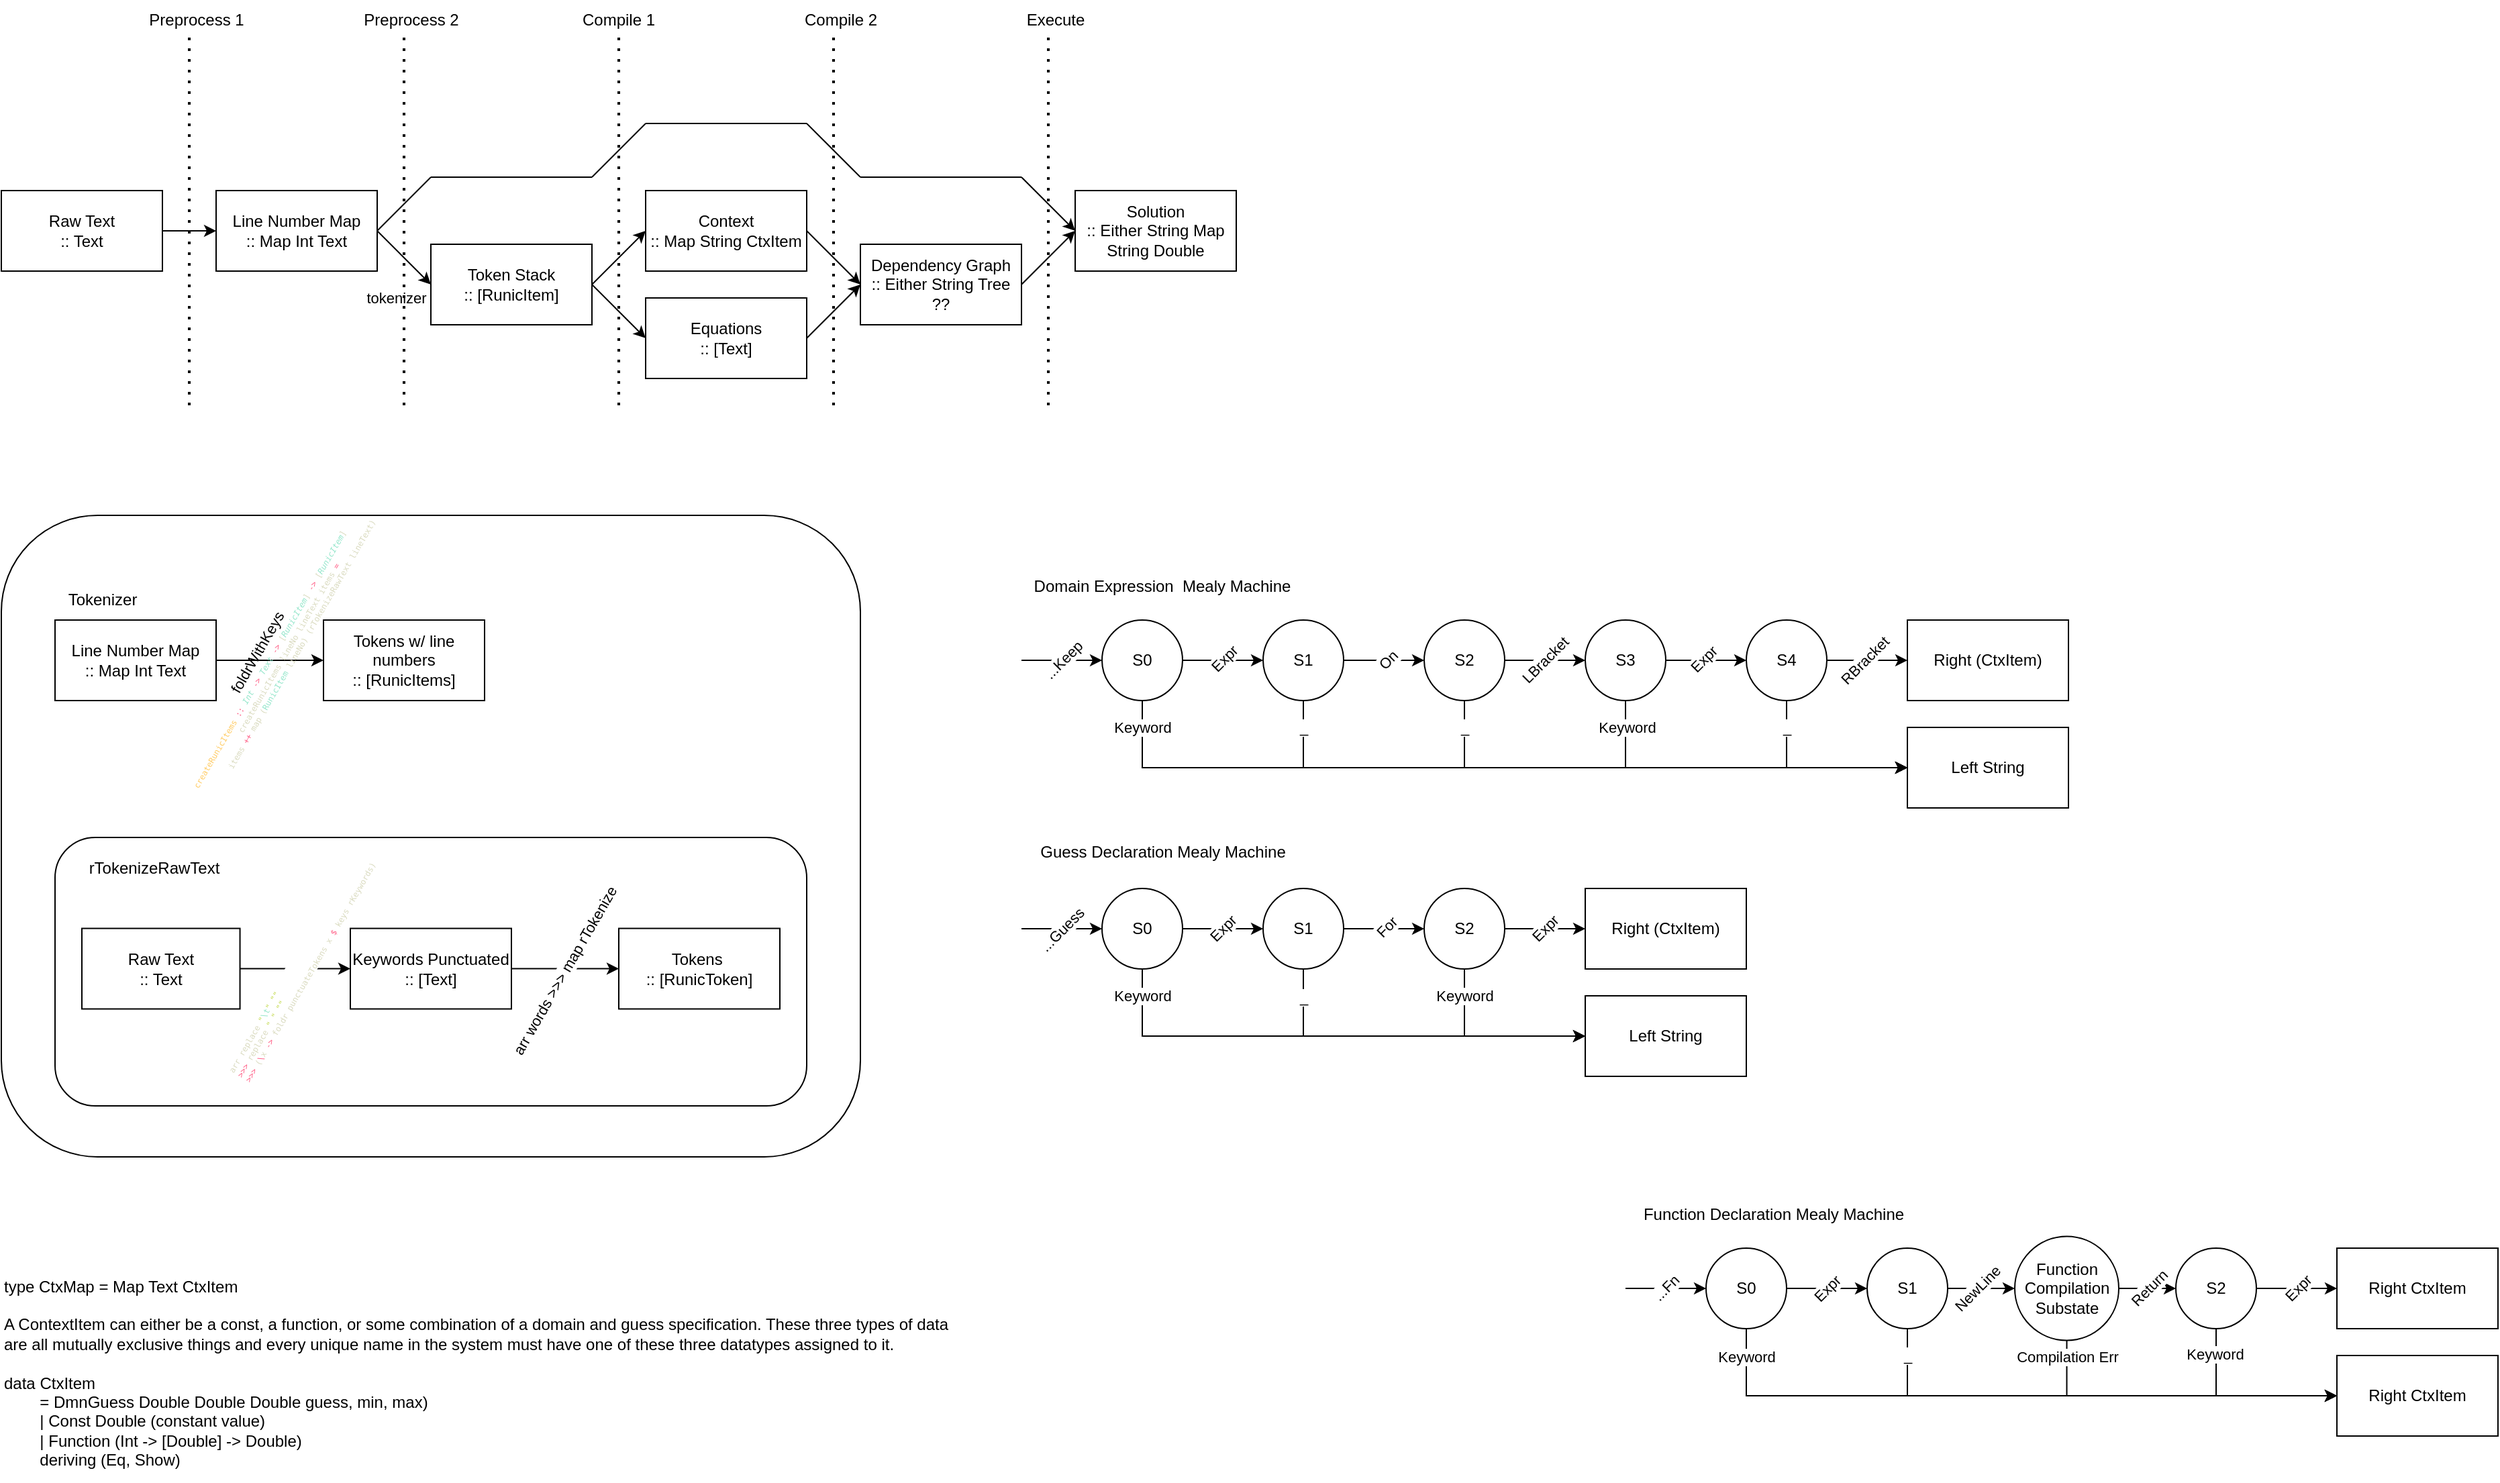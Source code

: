 <mxfile version="24.7.17">
  <diagram name="Page-1" id="S0do9fM15G61Ccgwfs_P">
    <mxGraphModel dx="989" dy="609" grid="1" gridSize="10" guides="1" tooltips="1" connect="1" arrows="1" fold="1" page="0" pageScale="1" pageWidth="850" pageHeight="1100" math="0" shadow="0">
      <root>
        <mxCell id="0" />
        <mxCell id="1" parent="0" />
        <mxCell id="urvwsN98mO9vwwFV93mK-2" value="Raw Text&lt;div&gt;:: Text&lt;/div&gt;" style="rounded=0;whiteSpace=wrap;html=1;" parent="1" vertex="1">
          <mxGeometry x="80" y="160" width="120" height="60" as="geometry" />
        </mxCell>
        <mxCell id="urvwsN98mO9vwwFV93mK-3" value="" style="endArrow=classic;html=1;rounded=0;entryX=0;entryY=0.5;entryDx=0;entryDy=0;exitX=1;exitY=0.5;exitDx=0;exitDy=0;" parent="1" source="urvwsN98mO9vwwFV93mK-2" target="urvwsN98mO9vwwFV93mK-4" edge="1">
          <mxGeometry width="50" height="50" relative="1" as="geometry">
            <mxPoint x="190" y="180" as="sourcePoint" />
            <mxPoint x="210" y="170" as="targetPoint" />
          </mxGeometry>
        </mxCell>
        <mxCell id="urvwsN98mO9vwwFV93mK-4" value="Line Number Map&lt;div&gt;:: Map Int Text&lt;/div&gt;" style="rounded=0;whiteSpace=wrap;html=1;" parent="1" vertex="1">
          <mxGeometry x="240" y="160" width="120" height="60" as="geometry" />
        </mxCell>
        <mxCell id="urvwsN98mO9vwwFV93mK-5" value="" style="endArrow=classic;html=1;rounded=0;entryX=0;entryY=0.5;entryDx=0;entryDy=0;exitX=1;exitY=0.5;exitDx=0;exitDy=0;" parent="1" source="urvwsN98mO9vwwFV93mK-4" target="urvwsN98mO9vwwFV93mK-7" edge="1">
          <mxGeometry width="50" height="50" relative="1" as="geometry">
            <mxPoint x="380" y="190" as="sourcePoint" />
            <mxPoint x="425" y="230" as="targetPoint" />
          </mxGeometry>
        </mxCell>
        <mxCell id="8Oi3aWrr_vO2dW76eiPb-33" value="tokenizer" style="edgeLabel;html=1;align=center;verticalAlign=middle;resizable=0;points=[];" parent="urvwsN98mO9vwwFV93mK-5" vertex="1" connectable="0">
          <mxGeometry x="-0.249" y="-1" relative="1" as="geometry">
            <mxPoint y="34" as="offset" />
          </mxGeometry>
        </mxCell>
        <mxCell id="urvwsN98mO9vwwFV93mK-7" value="Token Stack&lt;div&gt;:: [RunicItem]&lt;/div&gt;" style="rounded=0;whiteSpace=wrap;html=1;" parent="1" vertex="1">
          <mxGeometry x="400" y="200" width="120" height="60" as="geometry" />
        </mxCell>
        <mxCell id="urvwsN98mO9vwwFV93mK-9" value="Context&lt;div&gt;:: Map String CtxItem&lt;/div&gt;" style="rounded=0;whiteSpace=wrap;html=1;" parent="1" vertex="1">
          <mxGeometry x="560" y="160" width="120" height="60" as="geometry" />
        </mxCell>
        <mxCell id="urvwsN98mO9vwwFV93mK-10" value="Equations&lt;div&gt;:: [Text]&lt;/div&gt;" style="rounded=0;whiteSpace=wrap;html=1;" parent="1" vertex="1">
          <mxGeometry x="560" y="240" width="120" height="60" as="geometry" />
        </mxCell>
        <mxCell id="urvwsN98mO9vwwFV93mK-13" value="" style="endArrow=classic;html=1;rounded=0;entryX=0;entryY=0.5;entryDx=0;entryDy=0;exitX=1;exitY=0.5;exitDx=0;exitDy=0;" parent="1" source="urvwsN98mO9vwwFV93mK-7" target="urvwsN98mO9vwwFV93mK-10" edge="1">
          <mxGeometry width="50" height="50" relative="1" as="geometry">
            <mxPoint x="490" y="280" as="sourcePoint" />
            <mxPoint x="530" y="280" as="targetPoint" />
          </mxGeometry>
        </mxCell>
        <mxCell id="urvwsN98mO9vwwFV93mK-14" value="" style="endArrow=classic;html=1;rounded=0;entryX=0;entryY=0.5;entryDx=0;entryDy=0;exitX=1;exitY=0.5;exitDx=0;exitDy=0;" parent="1" source="urvwsN98mO9vwwFV93mK-7" target="urvwsN98mO9vwwFV93mK-9" edge="1">
          <mxGeometry width="50" height="50" relative="1" as="geometry">
            <mxPoint x="550" y="230" as="sourcePoint" />
            <mxPoint x="560" y="210" as="targetPoint" />
          </mxGeometry>
        </mxCell>
        <mxCell id="8Oi3aWrr_vO2dW76eiPb-1" value="Dependency Graph&lt;div&gt;:: Either String Tree ??&lt;/div&gt;" style="rounded=0;whiteSpace=wrap;html=1;" parent="1" vertex="1">
          <mxGeometry x="720" y="200" width="120" height="60" as="geometry" />
        </mxCell>
        <mxCell id="8Oi3aWrr_vO2dW76eiPb-2" value="" style="endArrow=classic;html=1;rounded=0;entryX=0;entryY=0.5;entryDx=0;entryDy=0;exitX=1;exitY=0.5;exitDx=0;exitDy=0;" parent="1" source="urvwsN98mO9vwwFV93mK-9" target="8Oi3aWrr_vO2dW76eiPb-1" edge="1">
          <mxGeometry width="50" height="50" relative="1" as="geometry">
            <mxPoint x="700" y="160" as="sourcePoint" />
            <mxPoint x="740" y="200" as="targetPoint" />
          </mxGeometry>
        </mxCell>
        <mxCell id="8Oi3aWrr_vO2dW76eiPb-3" value="" style="endArrow=classic;html=1;rounded=0;entryX=0;entryY=0.5;entryDx=0;entryDy=0;exitX=1;exitY=0.5;exitDx=0;exitDy=0;" parent="1" source="urvwsN98mO9vwwFV93mK-10" target="8Oi3aWrr_vO2dW76eiPb-1" edge="1">
          <mxGeometry width="50" height="50" relative="1" as="geometry">
            <mxPoint x="690" y="270" as="sourcePoint" />
            <mxPoint x="620" y="210" as="targetPoint" />
          </mxGeometry>
        </mxCell>
        <mxCell id="8Oi3aWrr_vO2dW76eiPb-5" value="Solution&lt;div&gt;:: Either String Map String Double&lt;/div&gt;" style="rounded=0;whiteSpace=wrap;html=1;" parent="1" vertex="1">
          <mxGeometry x="880" y="160" width="120" height="60" as="geometry" />
        </mxCell>
        <mxCell id="8Oi3aWrr_vO2dW76eiPb-9" value="" style="endArrow=none;html=1;rounded=0;exitX=1;exitY=0.5;exitDx=0;exitDy=0;" parent="1" edge="1">
          <mxGeometry width="50" height="50" relative="1" as="geometry">
            <mxPoint x="680" y="110" as="sourcePoint" />
            <mxPoint x="720" y="150" as="targetPoint" />
          </mxGeometry>
        </mxCell>
        <mxCell id="8Oi3aWrr_vO2dW76eiPb-10" value="" style="endArrow=classic;html=1;rounded=0;entryX=0;entryY=0.5;entryDx=0;entryDy=0;" parent="1" target="8Oi3aWrr_vO2dW76eiPb-5" edge="1">
          <mxGeometry width="50" height="50" relative="1" as="geometry">
            <mxPoint x="840" y="150" as="sourcePoint" />
            <mxPoint x="890" y="100" as="targetPoint" />
          </mxGeometry>
        </mxCell>
        <mxCell id="8Oi3aWrr_vO2dW76eiPb-11" value="" style="endArrow=classic;html=1;rounded=0;exitX=1;exitY=0.5;exitDx=0;exitDy=0;entryX=0;entryY=0.5;entryDx=0;entryDy=0;" parent="1" source="8Oi3aWrr_vO2dW76eiPb-1" target="8Oi3aWrr_vO2dW76eiPb-5" edge="1">
          <mxGeometry width="50" height="50" relative="1" as="geometry">
            <mxPoint x="900" y="290" as="sourcePoint" />
            <mxPoint x="870" y="190" as="targetPoint" />
          </mxGeometry>
        </mxCell>
        <mxCell id="8Oi3aWrr_vO2dW76eiPb-12" value="" style="endArrow=none;html=1;rounded=0;" parent="1" edge="1">
          <mxGeometry width="50" height="50" relative="1" as="geometry">
            <mxPoint x="720" y="150" as="sourcePoint" />
            <mxPoint x="840" y="150" as="targetPoint" />
          </mxGeometry>
        </mxCell>
        <mxCell id="8Oi3aWrr_vO2dW76eiPb-14" value="" style="endArrow=none;html=1;rounded=0;exitX=1;exitY=0.5;exitDx=0;exitDy=0;" parent="1" source="urvwsN98mO9vwwFV93mK-4" edge="1">
          <mxGeometry width="50" height="50" relative="1" as="geometry">
            <mxPoint x="400" y="150" as="sourcePoint" />
            <mxPoint x="400" y="150" as="targetPoint" />
          </mxGeometry>
        </mxCell>
        <mxCell id="8Oi3aWrr_vO2dW76eiPb-15" value="" style="endArrow=none;html=1;rounded=0;" parent="1" edge="1">
          <mxGeometry width="50" height="50" relative="1" as="geometry">
            <mxPoint x="400" y="150" as="sourcePoint" />
            <mxPoint x="520" y="150" as="targetPoint" />
          </mxGeometry>
        </mxCell>
        <mxCell id="8Oi3aWrr_vO2dW76eiPb-16" value="" style="endArrow=none;html=1;rounded=0;" parent="1" edge="1">
          <mxGeometry width="50" height="50" relative="1" as="geometry">
            <mxPoint x="520" y="150" as="sourcePoint" />
            <mxPoint x="560" y="110" as="targetPoint" />
          </mxGeometry>
        </mxCell>
        <mxCell id="8Oi3aWrr_vO2dW76eiPb-17" value="" style="endArrow=none;html=1;rounded=0;" parent="1" edge="1">
          <mxGeometry width="50" height="50" relative="1" as="geometry">
            <mxPoint x="560" y="110" as="sourcePoint" />
            <mxPoint x="680" y="110" as="targetPoint" />
          </mxGeometry>
        </mxCell>
        <mxCell id="8Oi3aWrr_vO2dW76eiPb-18" value="" style="endArrow=none;dashed=1;html=1;dashPattern=1 3;strokeWidth=2;rounded=0;" parent="1" edge="1">
          <mxGeometry width="50" height="50" relative="1" as="geometry">
            <mxPoint x="220" y="320" as="sourcePoint" />
            <mxPoint x="220" y="40" as="targetPoint" />
          </mxGeometry>
        </mxCell>
        <mxCell id="8Oi3aWrr_vO2dW76eiPb-19" value="" style="endArrow=none;dashed=1;html=1;dashPattern=1 3;strokeWidth=2;rounded=0;" parent="1" edge="1">
          <mxGeometry width="50" height="50" relative="1" as="geometry">
            <mxPoint x="380" y="320" as="sourcePoint" />
            <mxPoint x="380" y="40" as="targetPoint" />
          </mxGeometry>
        </mxCell>
        <mxCell id="8Oi3aWrr_vO2dW76eiPb-20" value="" style="endArrow=none;dashed=1;html=1;dashPattern=1 3;strokeWidth=2;rounded=0;" parent="1" edge="1">
          <mxGeometry width="50" height="50" relative="1" as="geometry">
            <mxPoint x="540" y="320" as="sourcePoint" />
            <mxPoint x="540" y="40" as="targetPoint" />
          </mxGeometry>
        </mxCell>
        <mxCell id="8Oi3aWrr_vO2dW76eiPb-21" value="" style="endArrow=none;dashed=1;html=1;dashPattern=1 3;strokeWidth=2;rounded=0;" parent="1" edge="1">
          <mxGeometry width="50" height="50" relative="1" as="geometry">
            <mxPoint x="700" y="320" as="sourcePoint" />
            <mxPoint x="700" y="40" as="targetPoint" />
          </mxGeometry>
        </mxCell>
        <mxCell id="8Oi3aWrr_vO2dW76eiPb-22" value="" style="endArrow=none;dashed=1;html=1;dashPattern=1 3;strokeWidth=2;rounded=0;" parent="1" edge="1">
          <mxGeometry width="50" height="50" relative="1" as="geometry">
            <mxPoint x="860" y="320" as="sourcePoint" />
            <mxPoint x="860" y="40" as="targetPoint" />
          </mxGeometry>
        </mxCell>
        <mxCell id="8Oi3aWrr_vO2dW76eiPb-23" value="Preprocess 1" style="text;html=1;align=center;verticalAlign=middle;resizable=0;points=[];autosize=1;strokeColor=none;fillColor=none;" parent="1" vertex="1">
          <mxGeometry x="180" y="18" width="90" height="30" as="geometry" />
        </mxCell>
        <mxCell id="8Oi3aWrr_vO2dW76eiPb-24" value="Preprocess 2" style="text;html=1;align=center;verticalAlign=middle;resizable=0;points=[];autosize=1;strokeColor=none;fillColor=none;" parent="1" vertex="1">
          <mxGeometry x="340" y="18" width="90" height="30" as="geometry" />
        </mxCell>
        <mxCell id="8Oi3aWrr_vO2dW76eiPb-25" value="Compile 2" style="text;html=1;align=center;verticalAlign=middle;resizable=0;points=[];autosize=1;strokeColor=none;fillColor=none;" parent="1" vertex="1">
          <mxGeometry x="665" y="18" width="80" height="30" as="geometry" />
        </mxCell>
        <mxCell id="8Oi3aWrr_vO2dW76eiPb-27" value="Execute" style="text;html=1;align=center;verticalAlign=middle;resizable=0;points=[];autosize=1;strokeColor=none;fillColor=none;" parent="1" vertex="1">
          <mxGeometry x="830" y="18" width="70" height="30" as="geometry" />
        </mxCell>
        <mxCell id="8Oi3aWrr_vO2dW76eiPb-28" value="Compile 1" style="text;html=1;align=center;verticalAlign=middle;whiteSpace=wrap;rounded=0;" parent="1" vertex="1">
          <mxGeometry x="510" y="18" width="60" height="30" as="geometry" />
        </mxCell>
        <mxCell id="mDtplu6TRN5L0mdXnRgJ-82" value="" style="group" parent="1" vertex="1" connectable="0">
          <mxGeometry x="120" y="450" width="600" height="430" as="geometry" />
        </mxCell>
        <mxCell id="8Oi3aWrr_vO2dW76eiPb-34" value="Tokenizer" style="text;html=1;align=center;verticalAlign=middle;resizable=0;points=[];autosize=1;strokeColor=none;fillColor=none;" parent="mDtplu6TRN5L0mdXnRgJ-82" vertex="1">
          <mxGeometry width="70" height="30" as="geometry" />
        </mxCell>
        <mxCell id="mDtplu6TRN5L0mdXnRgJ-16" value="" style="edgeStyle=orthogonalEdgeStyle;rounded=0;orthogonalLoop=1;jettySize=auto;html=1;" parent="mDtplu6TRN5L0mdXnRgJ-82" source="mDtplu6TRN5L0mdXnRgJ-11" target="mDtplu6TRN5L0mdXnRgJ-15" edge="1">
          <mxGeometry relative="1" as="geometry" />
        </mxCell>
        <mxCell id="mDtplu6TRN5L0mdXnRgJ-19" value="foldrWithKeys&lt;div style=&quot;font-size: 6px;&quot;&gt;&lt;div style=&quot;color: rgb(218, 219, 192); font-family: &amp;quot;Cascadia Code&amp;quot;, &amp;quot;Droid Sans Mono&amp;quot;, &amp;quot;monospace&amp;quot;, monospace; line-height: 120%; white-space-collapse: preserve;&quot;&gt;&lt;div style=&quot;line-height: 120%;&quot;&gt;&lt;span style=&quot;color: #ffcc66;&quot;&gt;createRunicItems&lt;/span&gt; &lt;span style=&quot;color: #ff6188;&quot;&gt;::&lt;/span&gt; &lt;span style=&quot;color: #95e6cb;font-style: italic;&quot;&gt;Int&lt;/span&gt; &lt;span style=&quot;color: #ff6188;&quot;&gt;-&amp;gt;&lt;/span&gt; &lt;span style=&quot;color: #95e6cb;font-style: italic;&quot;&gt;Text&lt;/span&gt; &lt;span style=&quot;color: #ff6188;&quot;&gt;-&amp;gt;&lt;/span&gt; [&lt;span style=&quot;color: #95e6cb;font-style: italic;&quot;&gt;RunicItem&lt;/span&gt;] &lt;span style=&quot;color: #ff6188;&quot;&gt;-&amp;gt;&lt;/span&gt; [&lt;span style=&quot;color: #95e6cb;font-style: italic;&quot;&gt;RunicItem&lt;/span&gt;]&lt;/div&gt;&lt;div style=&quot;line-height: 120%;&quot;&gt;        createRunicItems lineNo lineText items &lt;span style=&quot;color: #ff6188;&quot;&gt;=&lt;/span&gt;&lt;/div&gt;&lt;div style=&quot;line-height: 120%;&quot;&gt;            items &lt;span style=&quot;color: rgb(255, 97, 136);&quot;&gt;++&lt;/span&gt; map (&lt;span style=&quot;color: rgb(149, 230, 203);&quot;&gt;RunicItem&lt;/span&gt; lineNo) (rTokenizeRawText lineText)&lt;/div&gt;&lt;/div&gt;&lt;/div&gt;" style="edgeLabel;html=1;align=center;verticalAlign=middle;resizable=0;points=[];rotation=-60;labelBackgroundColor=none;" parent="mDtplu6TRN5L0mdXnRgJ-16" vertex="1" connectable="0">
          <mxGeometry x="0.267" y="-1" relative="1" as="geometry">
            <mxPoint x="-11" y="-1" as="offset" />
          </mxGeometry>
        </mxCell>
        <mxCell id="mDtplu6TRN5L0mdXnRgJ-11" value="&lt;div&gt;Line Number Map&lt;/div&gt;:: Map Int Text" style="rounded=0;whiteSpace=wrap;html=1;" parent="mDtplu6TRN5L0mdXnRgJ-82" vertex="1">
          <mxGeometry y="30" width="120" height="60" as="geometry" />
        </mxCell>
        <mxCell id="mDtplu6TRN5L0mdXnRgJ-13" value="" style="group" parent="mDtplu6TRN5L0mdXnRgJ-82" vertex="1" connectable="0">
          <mxGeometry y="192" width="600" height="238" as="geometry" />
        </mxCell>
        <mxCell id="mDtplu6TRN5L0mdXnRgJ-7" value="" style="edgeStyle=orthogonalEdgeStyle;rounded=0;orthogonalLoop=1;jettySize=auto;html=1;" parent="mDtplu6TRN5L0mdXnRgJ-13" source="8Oi3aWrr_vO2dW76eiPb-36" target="8Oi3aWrr_vO2dW76eiPb-37" edge="1">
          <mxGeometry relative="1" as="geometry" />
        </mxCell>
        <mxCell id="mDtplu6TRN5L0mdXnRgJ-8" value="&lt;div style=&quot;color: rgb(218, 219, 192); font-family: &amp;quot;Cascadia Code&amp;quot;, &amp;quot;Droid Sans Mono&amp;quot;, &amp;quot;monospace&amp;quot;, monospace; font-size: 6px; text-align: left; white-space-collapse: preserve; line-height: 7.2px;&quot;&gt;arr replace &lt;span style=&quot;color: rgb(194, 217, 76);&quot;&gt;&quot;&lt;/span&gt;&lt;span style=&quot;color: rgb(149, 230, 203);&quot;&gt;\t&lt;/span&gt;&lt;span style=&quot;color: rgb(194, 217, 76);&quot;&gt;&quot;&lt;/span&gt; &lt;span style=&quot;color: rgb(194, 217, 76);&quot;&gt;&quot;&quot;&lt;/span&gt;&lt;/div&gt;&lt;div style=&quot;color: rgb(218, 219, 192); font-family: &amp;quot;Cascadia Code&amp;quot;, &amp;quot;Droid Sans Mono&amp;quot;, &amp;quot;monospace&amp;quot;, monospace; font-size: 6px; text-align: left; white-space-collapse: preserve; line-height: 7.2px;&quot;&gt;&lt;span style=&quot;color: rgb(255, 97, 136);&quot;&gt;&amp;gt;&amp;gt;&amp;gt;&lt;/span&gt; replace &lt;span style=&quot;color: rgb(194, 217, 76);&quot;&gt;&quot; &quot;&lt;/span&gt; &lt;span style=&quot;color: rgb(194, 217, 76);&quot;&gt;&quot;&quot;&lt;/span&gt;&lt;/div&gt;&lt;div style=&quot;color: rgb(218, 219, 192); font-family: &amp;quot;Cascadia Code&amp;quot;, &amp;quot;Droid Sans Mono&amp;quot;, &amp;quot;monospace&amp;quot;, monospace; font-size: 6px; text-align: left; white-space-collapse: preserve; line-height: 7.2px;&quot;&gt;&lt;span style=&quot;color: rgb(255, 97, 136);&quot;&gt;&amp;gt;&amp;gt;&amp;gt;&lt;/span&gt; (&lt;span style=&quot;color: rgb(255, 97, 136);&quot;&gt;\&lt;/span&gt;x &lt;span style=&quot;color: rgb(255, 97, 136);&quot;&gt;-&amp;gt;&lt;/span&gt; foldr punctuateTokens x &lt;span style=&quot;color: rgb(255, 97, 136);&quot;&gt;$&lt;/span&gt; keys rKeywords)&lt;/div&gt;" style="edgeLabel;html=1;align=center;verticalAlign=middle;resizable=0;points=[];rotation=-60;" parent="mDtplu6TRN5L0mdXnRgJ-7" vertex="1" connectable="0">
          <mxGeometry x="0.093" y="1" relative="1" as="geometry">
            <mxPoint as="offset" />
          </mxGeometry>
        </mxCell>
        <mxCell id="8Oi3aWrr_vO2dW76eiPb-36" value="Raw Text&lt;div&gt;:: Text&lt;/div&gt;" style="rounded=0;whiteSpace=wrap;html=1;" parent="mDtplu6TRN5L0mdXnRgJ-13" vertex="1">
          <mxGeometry x="20" y="67.77" width="117.78" height="60" as="geometry" />
        </mxCell>
        <mxCell id="8Oi3aWrr_vO2dW76eiPb-41" value="" style="edgeStyle=orthogonalEdgeStyle;rounded=0;orthogonalLoop=1;jettySize=auto;html=1;" parent="mDtplu6TRN5L0mdXnRgJ-13" source="8Oi3aWrr_vO2dW76eiPb-37" target="8Oi3aWrr_vO2dW76eiPb-40" edge="1">
          <mxGeometry relative="1" as="geometry" />
        </mxCell>
        <mxCell id="8Oi3aWrr_vO2dW76eiPb-42" value="arr words &amp;gt;&amp;gt;&amp;gt; map rTokenize&amp;nbsp;" style="edgeLabel;html=1;align=center;verticalAlign=middle;resizable=0;points=[];rotation=-60;" parent="8Oi3aWrr_vO2dW76eiPb-41" vertex="1" connectable="0">
          <mxGeometry x="-0.026" y="1" relative="1" as="geometry">
            <mxPoint x="1" y="1" as="offset" />
          </mxGeometry>
        </mxCell>
        <mxCell id="8Oi3aWrr_vO2dW76eiPb-37" value="Keywords Punctuated&lt;div&gt;:: [Text]&lt;/div&gt;" style="rounded=0;whiteSpace=wrap;html=1;" parent="mDtplu6TRN5L0mdXnRgJ-13" vertex="1">
          <mxGeometry x="220" y="67.77" width="120" height="60" as="geometry" />
        </mxCell>
        <mxCell id="8Oi3aWrr_vO2dW76eiPb-40" value="Tokens&amp;nbsp;&lt;div&gt;:: [RunicToken]&lt;/div&gt;" style="rounded=0;whiteSpace=wrap;html=1;" parent="mDtplu6TRN5L0mdXnRgJ-13" vertex="1">
          <mxGeometry x="420" y="67.77" width="120" height="60" as="geometry" />
        </mxCell>
        <mxCell id="mDtplu6TRN5L0mdXnRgJ-3" value="" style="rounded=1;whiteSpace=wrap;html=1;glass=0;fillColor=none;align=left;" parent="mDtplu6TRN5L0mdXnRgJ-13" vertex="1">
          <mxGeometry width="560" height="200" as="geometry" />
        </mxCell>
        <mxCell id="mDtplu6TRN5L0mdXnRgJ-4" value="rTokenizeRawText" style="text;html=1;align=center;verticalAlign=middle;whiteSpace=wrap;rounded=0;" parent="mDtplu6TRN5L0mdXnRgJ-13" vertex="1">
          <mxGeometry x="20" y="8" width="107.78" height="30" as="geometry" />
        </mxCell>
        <mxCell id="mDtplu6TRN5L0mdXnRgJ-29" value="" style="rounded=1;whiteSpace=wrap;html=1;glass=0;fillColor=none;align=left;" parent="mDtplu6TRN5L0mdXnRgJ-13" vertex="1">
          <mxGeometry x="-40" y="-240" width="640" height="478" as="geometry" />
        </mxCell>
        <mxCell id="mDtplu6TRN5L0mdXnRgJ-15" value="&lt;div&gt;Tokens w/ line numbers&lt;/div&gt;:: [RunicItems]" style="rounded=0;whiteSpace=wrap;html=1;" parent="mDtplu6TRN5L0mdXnRgJ-82" vertex="1">
          <mxGeometry x="200" y="30" width="120" height="60" as="geometry" />
        </mxCell>
        <mxCell id="jhfQQzSHSTKUTQnxxvx5-6" value="" style="edgeStyle=orthogonalEdgeStyle;rounded=0;orthogonalLoop=1;jettySize=auto;html=1;" parent="1" source="jhfQQzSHSTKUTQnxxvx5-1" target="jhfQQzSHSTKUTQnxxvx5-4" edge="1">
          <mxGeometry relative="1" as="geometry" />
        </mxCell>
        <mxCell id="jhfQQzSHSTKUTQnxxvx5-7" value="Expr" style="edgeLabel;html=1;align=center;verticalAlign=middle;resizable=0;points=[];rotation=-45;" parent="jhfQQzSHSTKUTQnxxvx5-6" vertex="1" connectable="0">
          <mxGeometry x="0.562" relative="1" as="geometry">
            <mxPoint x="-17" as="offset" />
          </mxGeometry>
        </mxCell>
        <mxCell id="jhfQQzSHSTKUTQnxxvx5-21" style="edgeStyle=orthogonalEdgeStyle;rounded=0;orthogonalLoop=1;jettySize=auto;html=1;entryX=0;entryY=0.5;entryDx=0;entryDy=0;" parent="1" source="jhfQQzSHSTKUTQnxxvx5-1" target="jhfQQzSHSTKUTQnxxvx5-20" edge="1">
          <mxGeometry relative="1" as="geometry">
            <Array as="points">
              <mxPoint x="1380" y="1058" />
            </Array>
          </mxGeometry>
        </mxCell>
        <mxCell id="jhfQQzSHSTKUTQnxxvx5-25" value="Keyword" style="edgeLabel;html=1;align=center;verticalAlign=middle;resizable=0;points=[];" parent="jhfQQzSHSTKUTQnxxvx5-21" vertex="1" connectable="0">
          <mxGeometry x="-0.904" y="-1" relative="1" as="geometry">
            <mxPoint x="1" y="-3" as="offset" />
          </mxGeometry>
        </mxCell>
        <mxCell id="jhfQQzSHSTKUTQnxxvx5-1" value="S0" style="ellipse;whiteSpace=wrap;html=1;aspect=fixed;" parent="1" vertex="1">
          <mxGeometry x="1350" y="948" width="60" height="60" as="geometry" />
        </mxCell>
        <mxCell id="jhfQQzSHSTKUTQnxxvx5-2" value="" style="endArrow=classic;html=1;rounded=0;entryX=0;entryY=0.5;entryDx=0;entryDy=0;" parent="1" target="jhfQQzSHSTKUTQnxxvx5-1" edge="1">
          <mxGeometry width="50" height="50" relative="1" as="geometry">
            <mxPoint x="1290" y="978" as="sourcePoint" />
            <mxPoint x="1510" y="888" as="targetPoint" />
          </mxGeometry>
        </mxCell>
        <mxCell id="jhfQQzSHSTKUTQnxxvx5-3" value="...Fn" style="edgeLabel;html=1;align=center;verticalAlign=middle;resizable=0;points=[];rotation=-45;" parent="jhfQQzSHSTKUTQnxxvx5-2" vertex="1" connectable="0">
          <mxGeometry x="-0.082" y="-3" relative="1" as="geometry">
            <mxPoint x="2" y="-3" as="offset" />
          </mxGeometry>
        </mxCell>
        <mxCell id="jhfQQzSHSTKUTQnxxvx5-9" value="" style="edgeStyle=orthogonalEdgeStyle;rounded=0;orthogonalLoop=1;jettySize=auto;html=1;" parent="1" source="jhfQQzSHSTKUTQnxxvx5-4" target="jhfQQzSHSTKUTQnxxvx5-8" edge="1">
          <mxGeometry relative="1" as="geometry" />
        </mxCell>
        <mxCell id="jhfQQzSHSTKUTQnxxvx5-10" value="NewLine" style="edgeLabel;html=1;align=center;verticalAlign=middle;resizable=0;points=[];rotation=-45;" parent="jhfQQzSHSTKUTQnxxvx5-9" vertex="1" connectable="0">
          <mxGeometry x="0.516" relative="1" as="geometry">
            <mxPoint x="-16" as="offset" />
          </mxGeometry>
        </mxCell>
        <mxCell id="jhfQQzSHSTKUTQnxxvx5-22" style="edgeStyle=orthogonalEdgeStyle;rounded=0;orthogonalLoop=1;jettySize=auto;html=1;entryX=0;entryY=0.5;entryDx=0;entryDy=0;" parent="1" source="jhfQQzSHSTKUTQnxxvx5-4" target="jhfQQzSHSTKUTQnxxvx5-20" edge="1">
          <mxGeometry relative="1" as="geometry">
            <Array as="points">
              <mxPoint x="1500" y="1058" />
            </Array>
          </mxGeometry>
        </mxCell>
        <mxCell id="jhfQQzSHSTKUTQnxxvx5-26" value="_" style="edgeLabel;html=1;align=center;verticalAlign=middle;resizable=0;points=[];" parent="jhfQQzSHSTKUTQnxxvx5-22" vertex="1" connectable="0">
          <mxGeometry x="-0.903" relative="1" as="geometry">
            <mxPoint y="2" as="offset" />
          </mxGeometry>
        </mxCell>
        <mxCell id="jhfQQzSHSTKUTQnxxvx5-4" value="S1" style="ellipse;whiteSpace=wrap;html=1;aspect=fixed;" parent="1" vertex="1">
          <mxGeometry x="1470" y="948" width="60" height="60" as="geometry" />
        </mxCell>
        <mxCell id="jhfQQzSHSTKUTQnxxvx5-12" value="" style="edgeStyle=orthogonalEdgeStyle;rounded=0;orthogonalLoop=1;jettySize=auto;html=1;entryX=0;entryY=0.5;entryDx=0;entryDy=0;" parent="1" source="jhfQQzSHSTKUTQnxxvx5-8" target="jhfQQzSHSTKUTQnxxvx5-14" edge="1">
          <mxGeometry relative="1" as="geometry">
            <mxPoint x="1710" y="978" as="targetPoint" />
          </mxGeometry>
        </mxCell>
        <mxCell id="jhfQQzSHSTKUTQnxxvx5-16" value="Return" style="edgeLabel;html=1;align=center;verticalAlign=middle;resizable=0;points=[];rotation=-45;" parent="jhfQQzSHSTKUTQnxxvx5-12" vertex="1" connectable="0">
          <mxGeometry x="0.027" relative="1" as="geometry">
            <mxPoint as="offset" />
          </mxGeometry>
        </mxCell>
        <mxCell id="jhfQQzSHSTKUTQnxxvx5-23" style="edgeStyle=orthogonalEdgeStyle;rounded=0;orthogonalLoop=1;jettySize=auto;html=1;entryX=0;entryY=0.5;entryDx=0;entryDy=0;" parent="1" source="jhfQQzSHSTKUTQnxxvx5-8" target="jhfQQzSHSTKUTQnxxvx5-20" edge="1">
          <mxGeometry relative="1" as="geometry">
            <Array as="points">
              <mxPoint x="1618" y="1058" />
            </Array>
          </mxGeometry>
        </mxCell>
        <mxCell id="jhfQQzSHSTKUTQnxxvx5-27" value="Compilation Err" style="edgeLabel;html=1;align=center;verticalAlign=middle;resizable=0;points=[];" parent="jhfQQzSHSTKUTQnxxvx5-23" vertex="1" connectable="0">
          <mxGeometry x="-0.864" y="1" relative="1" as="geometry">
            <mxPoint x="-1" y="-5" as="offset" />
          </mxGeometry>
        </mxCell>
        <mxCell id="jhfQQzSHSTKUTQnxxvx5-8" value="Function Compilation&lt;div&gt;Substate&lt;/div&gt;" style="ellipse;whiteSpace=wrap;html=1;aspect=fixed;" parent="1" vertex="1">
          <mxGeometry x="1580" y="939.25" width="77.5" height="77.5" as="geometry" />
        </mxCell>
        <mxCell id="jhfQQzSHSTKUTQnxxvx5-18" value="" style="edgeStyle=orthogonalEdgeStyle;rounded=0;orthogonalLoop=1;jettySize=auto;html=1;" parent="1" source="jhfQQzSHSTKUTQnxxvx5-14" target="jhfQQzSHSTKUTQnxxvx5-17" edge="1">
          <mxGeometry relative="1" as="geometry" />
        </mxCell>
        <mxCell id="jhfQQzSHSTKUTQnxxvx5-19" value="Expr" style="edgeLabel;html=1;align=center;verticalAlign=middle;resizable=0;points=[];rotation=-45;" parent="jhfQQzSHSTKUTQnxxvx5-18" vertex="1" connectable="0">
          <mxGeometry x="0.413" y="3" relative="1" as="geometry">
            <mxPoint x="-12" y="3" as="offset" />
          </mxGeometry>
        </mxCell>
        <mxCell id="jhfQQzSHSTKUTQnxxvx5-24" style="edgeStyle=orthogonalEdgeStyle;rounded=0;orthogonalLoop=1;jettySize=auto;html=1;entryX=0;entryY=0.5;entryDx=0;entryDy=0;" parent="1" source="jhfQQzSHSTKUTQnxxvx5-14" target="jhfQQzSHSTKUTQnxxvx5-20" edge="1">
          <mxGeometry relative="1" as="geometry">
            <Array as="points">
              <mxPoint x="1730" y="1058" />
            </Array>
          </mxGeometry>
        </mxCell>
        <mxCell id="jhfQQzSHSTKUTQnxxvx5-28" value="Keyword" style="edgeLabel;html=1;align=center;verticalAlign=middle;resizable=0;points=[];" parent="jhfQQzSHSTKUTQnxxvx5-24" vertex="1" connectable="0">
          <mxGeometry x="-0.737" y="-1" relative="1" as="geometry">
            <mxPoint as="offset" />
          </mxGeometry>
        </mxCell>
        <mxCell id="jhfQQzSHSTKUTQnxxvx5-14" value="S2" style="ellipse;whiteSpace=wrap;html=1;aspect=fixed;" parent="1" vertex="1">
          <mxGeometry x="1700" y="948" width="60" height="60" as="geometry" />
        </mxCell>
        <mxCell id="jhfQQzSHSTKUTQnxxvx5-17" value="Right CtxItem" style="rounded=0;whiteSpace=wrap;html=1;" parent="1" vertex="1">
          <mxGeometry x="1820" y="948" width="120" height="60" as="geometry" />
        </mxCell>
        <mxCell id="mDtplu6TRN5L0mdXnRgJ-77" value="" style="group" parent="1" vertex="1" connectable="0">
          <mxGeometry x="840" y="480" width="820" height="158" as="geometry" />
        </mxCell>
        <mxCell id="mDtplu6TRN5L0mdXnRgJ-36" value="" style="edgeStyle=orthogonalEdgeStyle;rounded=0;orthogonalLoop=1;jettySize=auto;html=1;entryX=0;entryY=0.5;entryDx=0;entryDy=0;exitX=1;exitY=0.5;exitDx=0;exitDy=0;" parent="mDtplu6TRN5L0mdXnRgJ-77" source="mDtplu6TRN5L0mdXnRgJ-70" target="mDtplu6TRN5L0mdXnRgJ-71" edge="1">
          <mxGeometry relative="1" as="geometry">
            <mxPoint x="120" y="30" as="sourcePoint" />
            <mxPoint x="180" y="30.0" as="targetPoint" />
          </mxGeometry>
        </mxCell>
        <mxCell id="mDtplu6TRN5L0mdXnRgJ-37" value="Expr" style="edgeLabel;html=1;align=center;verticalAlign=middle;resizable=0;points=[];rotation=-45;" parent="mDtplu6TRN5L0mdXnRgJ-36" vertex="1" connectable="0">
          <mxGeometry x="0.011" y="1" relative="1" as="geometry">
            <mxPoint as="offset" />
          </mxGeometry>
        </mxCell>
        <mxCell id="mDtplu6TRN5L0mdXnRgJ-53" style="edgeStyle=orthogonalEdgeStyle;rounded=0;orthogonalLoop=1;jettySize=auto;html=1;entryX=0;entryY=0.5;entryDx=0;entryDy=0;exitX=0.5;exitY=1;exitDx=0;exitDy=0;" parent="mDtplu6TRN5L0mdXnRgJ-77" source="mDtplu6TRN5L0mdXnRgJ-70" target="mDtplu6TRN5L0mdXnRgJ-38" edge="1">
          <mxGeometry relative="1" as="geometry">
            <mxPoint x="90" y="60" as="sourcePoint" />
            <Array as="points">
              <mxPoint x="90" y="110" />
            </Array>
          </mxGeometry>
        </mxCell>
        <mxCell id="mDtplu6TRN5L0mdXnRgJ-64" value="Keyword" style="edgeLabel;html=1;align=center;verticalAlign=middle;resizable=0;points=[];" parent="mDtplu6TRN5L0mdXnRgJ-53" vertex="1" connectable="0">
          <mxGeometry x="-0.803" y="-2" relative="1" as="geometry">
            <mxPoint x="-11" y="-32" as="offset" />
          </mxGeometry>
        </mxCell>
        <mxCell id="mDtplu6TRN5L0mdXnRgJ-42" value="" style="edgeStyle=orthogonalEdgeStyle;rounded=0;orthogonalLoop=1;jettySize=auto;html=1;exitX=1;exitY=0.5;exitDx=0;exitDy=0;entryX=0;entryY=0.5;entryDx=0;entryDy=0;" parent="mDtplu6TRN5L0mdXnRgJ-77" source="mDtplu6TRN5L0mdXnRgJ-71" target="mDtplu6TRN5L0mdXnRgJ-74" edge="1">
          <mxGeometry relative="1" as="geometry">
            <mxPoint x="240" y="30" as="sourcePoint" />
            <mxPoint x="300" y="30" as="targetPoint" />
          </mxGeometry>
        </mxCell>
        <mxCell id="mDtplu6TRN5L0mdXnRgJ-43" value="On" style="edgeLabel;html=1;align=center;verticalAlign=middle;resizable=0;points=[];rotation=-45;" parent="mDtplu6TRN5L0mdXnRgJ-42" vertex="1" connectable="0">
          <mxGeometry x="-0.289" relative="1" as="geometry">
            <mxPoint x="11" as="offset" />
          </mxGeometry>
        </mxCell>
        <mxCell id="mDtplu6TRN5L0mdXnRgJ-50" value="" style="edgeStyle=orthogonalEdgeStyle;rounded=0;orthogonalLoop=1;jettySize=auto;html=1;exitX=0.5;exitY=1;exitDx=0;exitDy=0;entryX=0;entryY=0.5;entryDx=0;entryDy=0;" parent="mDtplu6TRN5L0mdXnRgJ-77" source="mDtplu6TRN5L0mdXnRgJ-71" target="mDtplu6TRN5L0mdXnRgJ-38" edge="1">
          <mxGeometry relative="1" as="geometry">
            <mxPoint x="210" y="60" as="sourcePoint" />
            <Array as="points">
              <mxPoint x="210" y="110" />
            </Array>
          </mxGeometry>
        </mxCell>
        <mxCell id="mDtplu6TRN5L0mdXnRgJ-63" value="_" style="edgeLabel;html=1;align=center;verticalAlign=middle;resizable=0;points=[];" parent="mDtplu6TRN5L0mdXnRgJ-50" vertex="1" connectable="0">
          <mxGeometry x="-0.613" relative="1" as="geometry">
            <mxPoint x="-47" y="-30" as="offset" />
          </mxGeometry>
        </mxCell>
        <mxCell id="mDtplu6TRN5L0mdXnRgJ-38" value="Left String" style="whiteSpace=wrap;html=1;" parent="mDtplu6TRN5L0mdXnRgJ-77" vertex="1">
          <mxGeometry x="660" y="80" width="120" height="60" as="geometry" />
        </mxCell>
        <mxCell id="mDtplu6TRN5L0mdXnRgJ-46" value="" style="edgeStyle=orthogonalEdgeStyle;rounded=0;orthogonalLoop=1;jettySize=auto;html=1;exitX=1;exitY=0.5;exitDx=0;exitDy=0;entryX=0;entryY=0.5;entryDx=0;entryDy=0;" parent="mDtplu6TRN5L0mdXnRgJ-77" source="mDtplu6TRN5L0mdXnRgJ-74" target="mDtplu6TRN5L0mdXnRgJ-72" edge="1">
          <mxGeometry relative="1" as="geometry">
            <mxPoint x="360" y="30" as="sourcePoint" />
            <mxPoint x="420" y="30" as="targetPoint" />
          </mxGeometry>
        </mxCell>
        <mxCell id="mDtplu6TRN5L0mdXnRgJ-55" value="LBracket" style="edgeLabel;html=1;align=center;verticalAlign=middle;resizable=0;points=[];rotation=-45;" parent="mDtplu6TRN5L0mdXnRgJ-46" vertex="1" connectable="0">
          <mxGeometry x="0.081" y="-2" relative="1" as="geometry">
            <mxPoint x="-3" y="-2" as="offset" />
          </mxGeometry>
        </mxCell>
        <mxCell id="mDtplu6TRN5L0mdXnRgJ-51" value="" style="edgeStyle=orthogonalEdgeStyle;rounded=0;orthogonalLoop=1;jettySize=auto;html=1;exitX=0.5;exitY=1;exitDx=0;exitDy=0;entryX=0;entryY=0.5;entryDx=0;entryDy=0;" parent="mDtplu6TRN5L0mdXnRgJ-77" source="mDtplu6TRN5L0mdXnRgJ-74" target="mDtplu6TRN5L0mdXnRgJ-38" edge="1">
          <mxGeometry relative="1" as="geometry">
            <mxPoint x="330" y="60" as="sourcePoint" />
            <Array as="points">
              <mxPoint x="330" y="110" />
            </Array>
          </mxGeometry>
        </mxCell>
        <mxCell id="mDtplu6TRN5L0mdXnRgJ-60" value="_" style="edgeLabel;html=1;align=center;verticalAlign=middle;resizable=0;points=[];" parent="mDtplu6TRN5L0mdXnRgJ-51" vertex="1" connectable="0">
          <mxGeometry x="-0.406" y="-1" relative="1" as="geometry">
            <mxPoint x="-63" y="-31" as="offset" />
          </mxGeometry>
        </mxCell>
        <mxCell id="mDtplu6TRN5L0mdXnRgJ-54" style="edgeStyle=orthogonalEdgeStyle;rounded=0;orthogonalLoop=1;jettySize=auto;html=1;entryX=0;entryY=0.5;entryDx=0;entryDy=0;exitX=0.5;exitY=1;exitDx=0;exitDy=0;exitPerimeter=0;" parent="mDtplu6TRN5L0mdXnRgJ-77" source="mDtplu6TRN5L0mdXnRgJ-72" target="mDtplu6TRN5L0mdXnRgJ-38" edge="1">
          <mxGeometry relative="1" as="geometry">
            <mxPoint x="450" y="60" as="sourcePoint" />
            <Array as="points">
              <mxPoint x="450" y="110" />
            </Array>
          </mxGeometry>
        </mxCell>
        <mxCell id="mDtplu6TRN5L0mdXnRgJ-59" value="Keyword" style="edgeLabel;html=1;align=center;verticalAlign=middle;resizable=0;points=[];" parent="mDtplu6TRN5L0mdXnRgJ-54" vertex="1" connectable="0">
          <mxGeometry x="-0.55" y="1" relative="1" as="geometry">
            <mxPoint x="-8" y="-29" as="offset" />
          </mxGeometry>
        </mxCell>
        <mxCell id="mDtplu6TRN5L0mdXnRgJ-57" value="" style="edgeStyle=orthogonalEdgeStyle;rounded=0;orthogonalLoop=1;jettySize=auto;html=1;exitX=1;exitY=0.5;exitDx=0;exitDy=0;entryX=0;entryY=0.5;entryDx=0;entryDy=0;" parent="mDtplu6TRN5L0mdXnRgJ-77" source="mDtplu6TRN5L0mdXnRgJ-72" target="mDtplu6TRN5L0mdXnRgJ-73" edge="1">
          <mxGeometry relative="1" as="geometry">
            <mxPoint x="480" y="30" as="sourcePoint" />
            <mxPoint x="540" y="30.0" as="targetPoint" />
          </mxGeometry>
        </mxCell>
        <mxCell id="mDtplu6TRN5L0mdXnRgJ-58" value="Expr" style="edgeLabel;html=1;align=center;verticalAlign=middle;resizable=0;points=[];rotation=-45;" parent="mDtplu6TRN5L0mdXnRgJ-57" vertex="1" connectable="0">
          <mxGeometry x="-0.071" y="1" relative="1" as="geometry">
            <mxPoint as="offset" />
          </mxGeometry>
        </mxCell>
        <mxCell id="mDtplu6TRN5L0mdXnRgJ-65" style="edgeStyle=orthogonalEdgeStyle;rounded=0;orthogonalLoop=1;jettySize=auto;html=1;entryX=0;entryY=0.5;entryDx=0;entryDy=0;exitX=0.5;exitY=1;exitDx=0;exitDy=0;" parent="mDtplu6TRN5L0mdXnRgJ-77" source="mDtplu6TRN5L0mdXnRgJ-73" target="mDtplu6TRN5L0mdXnRgJ-38" edge="1">
          <mxGeometry relative="1" as="geometry">
            <mxPoint x="570.034" y="60" as="sourcePoint" />
            <Array as="points">
              <mxPoint x="570" y="110" />
            </Array>
          </mxGeometry>
        </mxCell>
        <mxCell id="mDtplu6TRN5L0mdXnRgJ-66" value="_" style="edgeLabel;html=1;align=center;verticalAlign=middle;resizable=0;points=[];" parent="mDtplu6TRN5L0mdXnRgJ-65" vertex="1" connectable="0">
          <mxGeometry x="-0.828" relative="1" as="geometry">
            <mxPoint y="8" as="offset" />
          </mxGeometry>
        </mxCell>
        <mxCell id="mDtplu6TRN5L0mdXnRgJ-68" value="" style="edgeStyle=orthogonalEdgeStyle;rounded=0;orthogonalLoop=1;jettySize=auto;html=1;exitX=1;exitY=0.5;exitDx=0;exitDy=0;" parent="mDtplu6TRN5L0mdXnRgJ-77" source="mDtplu6TRN5L0mdXnRgJ-73" target="mDtplu6TRN5L0mdXnRgJ-67" edge="1">
          <mxGeometry relative="1" as="geometry">
            <mxPoint x="600" y="30.0" as="sourcePoint" />
          </mxGeometry>
        </mxCell>
        <mxCell id="mDtplu6TRN5L0mdXnRgJ-69" value="RBracket" style="edgeLabel;html=1;align=center;verticalAlign=middle;resizable=0;points=[];rotation=-45;" parent="mDtplu6TRN5L0mdXnRgJ-68" vertex="1" connectable="0">
          <mxGeometry x="-0.059" y="-2" relative="1" as="geometry">
            <mxPoint y="-2" as="offset" />
          </mxGeometry>
        </mxCell>
        <mxCell id="mDtplu6TRN5L0mdXnRgJ-61" value="" style="endArrow=classic;html=1;rounded=0;entryX=0;entryY=0.5;entryDx=0;entryDy=0;" parent="mDtplu6TRN5L0mdXnRgJ-77" target="mDtplu6TRN5L0mdXnRgJ-70" edge="1">
          <mxGeometry width="50" height="50" relative="1" as="geometry">
            <mxPoint y="30" as="sourcePoint" />
            <mxPoint x="60" y="30" as="targetPoint" />
          </mxGeometry>
        </mxCell>
        <mxCell id="mDtplu6TRN5L0mdXnRgJ-62" value="...Keep" style="edgeLabel;html=1;align=center;verticalAlign=middle;resizable=0;points=[];rotation=-45;" parent="mDtplu6TRN5L0mdXnRgJ-61" vertex="1" connectable="0">
          <mxGeometry x="0.443" y="-2" relative="1" as="geometry">
            <mxPoint x="-13" y="-2" as="offset" />
          </mxGeometry>
        </mxCell>
        <mxCell id="mDtplu6TRN5L0mdXnRgJ-67" value="Right (CtxItem)" style="whiteSpace=wrap;html=1;" parent="mDtplu6TRN5L0mdXnRgJ-77" vertex="1">
          <mxGeometry x="660" width="120" height="60" as="geometry" />
        </mxCell>
        <mxCell id="mDtplu6TRN5L0mdXnRgJ-70" value="S0" style="ellipse;whiteSpace=wrap;html=1;aspect=fixed;" parent="mDtplu6TRN5L0mdXnRgJ-77" vertex="1">
          <mxGeometry x="60" width="60" height="60" as="geometry" />
        </mxCell>
        <mxCell id="mDtplu6TRN5L0mdXnRgJ-71" value="S1" style="ellipse;whiteSpace=wrap;html=1;aspect=fixed;" parent="mDtplu6TRN5L0mdXnRgJ-77" vertex="1">
          <mxGeometry x="180" width="60" height="60" as="geometry" />
        </mxCell>
        <mxCell id="mDtplu6TRN5L0mdXnRgJ-72" value="S3" style="ellipse;whiteSpace=wrap;html=1;aspect=fixed;" parent="mDtplu6TRN5L0mdXnRgJ-77" vertex="1">
          <mxGeometry x="420" width="60" height="60" as="geometry" />
        </mxCell>
        <mxCell id="mDtplu6TRN5L0mdXnRgJ-73" value="S4" style="ellipse;whiteSpace=wrap;html=1;aspect=fixed;" parent="mDtplu6TRN5L0mdXnRgJ-77" vertex="1">
          <mxGeometry x="540" width="60" height="60" as="geometry" />
        </mxCell>
        <mxCell id="mDtplu6TRN5L0mdXnRgJ-74" value="S2" style="ellipse;whiteSpace=wrap;html=1;aspect=fixed;" parent="mDtplu6TRN5L0mdXnRgJ-77" vertex="1">
          <mxGeometry x="300" width="60" height="60" as="geometry" />
        </mxCell>
        <mxCell id="mDtplu6TRN5L0mdXnRgJ-78" value="Domain Expression&amp;nbsp; Mealy Machine" style="text;html=1;align=center;verticalAlign=middle;whiteSpace=wrap;rounded=0;" parent="1" vertex="1">
          <mxGeometry x="840" y="440" width="210" height="30" as="geometry" />
        </mxCell>
        <mxCell id="jhfQQzSHSTKUTQnxxvx5-20" value="Right CtxItem" style="rounded=0;whiteSpace=wrap;html=1;" parent="1" vertex="1">
          <mxGeometry x="1820" y="1028" width="120" height="60" as="geometry" />
        </mxCell>
        <mxCell id="jhfQQzSHSTKUTQnxxvx5-29" value="Function Declaration Mealy Machine" style="text;html=1;align=center;verticalAlign=middle;resizable=0;points=[];autosize=1;strokeColor=none;fillColor=none;" parent="1" vertex="1">
          <mxGeometry x="1290" y="908" width="220" height="30" as="geometry" />
        </mxCell>
        <mxCell id="jhfQQzSHSTKUTQnxxvx5-30" value="Guess Declaration Mealy Machine" style="text;html=1;align=center;verticalAlign=middle;resizable=0;points=[];autosize=1;strokeColor=none;fillColor=none;" parent="1" vertex="1">
          <mxGeometry x="840" y="638" width="210" height="30" as="geometry" />
        </mxCell>
        <mxCell id="jhfQQzSHSTKUTQnxxvx5-34" value="" style="edgeStyle=orthogonalEdgeStyle;rounded=0;orthogonalLoop=1;jettySize=auto;html=1;" parent="1" source="jhfQQzSHSTKUTQnxxvx5-31" target="jhfQQzSHSTKUTQnxxvx5-33" edge="1">
          <mxGeometry relative="1" as="geometry" />
        </mxCell>
        <mxCell id="jhfQQzSHSTKUTQnxxvx5-36" value="Expr" style="edgeLabel;html=1;align=center;verticalAlign=middle;resizable=0;points=[];rotation=-45;" parent="jhfQQzSHSTKUTQnxxvx5-34" vertex="1" connectable="0">
          <mxGeometry x="0.519" relative="1" as="geometry">
            <mxPoint x="-16" as="offset" />
          </mxGeometry>
        </mxCell>
        <mxCell id="jhfQQzSHSTKUTQnxxvx5-52" style="edgeStyle=orthogonalEdgeStyle;rounded=0;orthogonalLoop=1;jettySize=auto;html=1;entryX=0;entryY=0.5;entryDx=0;entryDy=0;" parent="1" source="jhfQQzSHSTKUTQnxxvx5-31" target="jhfQQzSHSTKUTQnxxvx5-46" edge="1">
          <mxGeometry relative="1" as="geometry">
            <Array as="points">
              <mxPoint x="930" y="790" />
            </Array>
          </mxGeometry>
        </mxCell>
        <mxCell id="jhfQQzSHSTKUTQnxxvx5-53" value="Keyword" style="edgeLabel;html=1;align=center;verticalAlign=middle;resizable=0;points=[];" parent="jhfQQzSHSTKUTQnxxvx5-52" vertex="1" connectable="0">
          <mxGeometry x="-0.863" y="2" relative="1" as="geometry">
            <mxPoint x="-2" y="-6" as="offset" />
          </mxGeometry>
        </mxCell>
        <mxCell id="jhfQQzSHSTKUTQnxxvx5-31" value="S0" style="ellipse;whiteSpace=wrap;html=1;aspect=fixed;" parent="1" vertex="1">
          <mxGeometry x="900" y="680" width="60" height="60" as="geometry" />
        </mxCell>
        <mxCell id="jhfQQzSHSTKUTQnxxvx5-32" value="" style="endArrow=classic;html=1;rounded=0;entryX=0;entryY=0.5;entryDx=0;entryDy=0;" parent="1" target="jhfQQzSHSTKUTQnxxvx5-31" edge="1">
          <mxGeometry width="50" height="50" relative="1" as="geometry">
            <mxPoint x="840" y="710" as="sourcePoint" />
            <mxPoint x="1200" y="670" as="targetPoint" />
          </mxGeometry>
        </mxCell>
        <mxCell id="jhfQQzSHSTKUTQnxxvx5-35" value="...Guess" style="edgeLabel;html=1;align=center;verticalAlign=middle;resizable=0;points=[];rotation=-45;" parent="jhfQQzSHSTKUTQnxxvx5-32" vertex="1" connectable="0">
          <mxGeometry x="-0.014" y="-1" relative="1" as="geometry">
            <mxPoint as="offset" />
          </mxGeometry>
        </mxCell>
        <mxCell id="jhfQQzSHSTKUTQnxxvx5-40" value="" style="edgeStyle=orthogonalEdgeStyle;rounded=0;orthogonalLoop=1;jettySize=auto;html=1;" parent="1" source="jhfQQzSHSTKUTQnxxvx5-33" target="jhfQQzSHSTKUTQnxxvx5-39" edge="1">
          <mxGeometry relative="1" as="geometry" />
        </mxCell>
        <mxCell id="jhfQQzSHSTKUTQnxxvx5-41" value="For" style="edgeLabel;html=1;align=center;verticalAlign=middle;resizable=0;points=[];rotation=-45;" parent="jhfQQzSHSTKUTQnxxvx5-40" vertex="1" connectable="0">
          <mxGeometry x="0.043" y="1" relative="1" as="geometry">
            <mxPoint as="offset" />
          </mxGeometry>
        </mxCell>
        <mxCell id="jhfQQzSHSTKUTQnxxvx5-51" style="edgeStyle=orthogonalEdgeStyle;rounded=0;orthogonalLoop=1;jettySize=auto;html=1;entryX=0;entryY=0.5;entryDx=0;entryDy=0;" parent="1" source="jhfQQzSHSTKUTQnxxvx5-33" target="jhfQQzSHSTKUTQnxxvx5-46" edge="1">
          <mxGeometry relative="1" as="geometry">
            <Array as="points">
              <mxPoint x="1050" y="790" />
            </Array>
          </mxGeometry>
        </mxCell>
        <mxCell id="jhfQQzSHSTKUTQnxxvx5-54" value="_" style="edgeLabel;html=1;align=center;verticalAlign=middle;resizable=0;points=[];" parent="jhfQQzSHSTKUTQnxxvx5-51" vertex="1" connectable="0">
          <mxGeometry x="-0.831" y="2" relative="1" as="geometry">
            <mxPoint x="-2" y="-1" as="offset" />
          </mxGeometry>
        </mxCell>
        <mxCell id="jhfQQzSHSTKUTQnxxvx5-33" value="S1" style="ellipse;whiteSpace=wrap;html=1;aspect=fixed;" parent="1" vertex="1">
          <mxGeometry x="1020" y="680" width="60" height="60" as="geometry" />
        </mxCell>
        <mxCell id="jhfQQzSHSTKUTQnxxvx5-43" value="" style="edgeStyle=orthogonalEdgeStyle;rounded=0;orthogonalLoop=1;jettySize=auto;html=1;entryX=0;entryY=0.5;entryDx=0;entryDy=0;" parent="1" source="jhfQQzSHSTKUTQnxxvx5-39" target="jhfQQzSHSTKUTQnxxvx5-45" edge="1">
          <mxGeometry relative="1" as="geometry">
            <mxPoint x="1260" y="710" as="targetPoint" />
          </mxGeometry>
        </mxCell>
        <mxCell id="jhfQQzSHSTKUTQnxxvx5-44" value="Expr" style="edgeLabel;html=1;align=center;verticalAlign=middle;resizable=0;points=[];rotation=-45;" parent="jhfQQzSHSTKUTQnxxvx5-43" vertex="1" connectable="0">
          <mxGeometry x="0.119" y="-3" relative="1" as="geometry">
            <mxPoint x="-4" y="-3" as="offset" />
          </mxGeometry>
        </mxCell>
        <mxCell id="jhfQQzSHSTKUTQnxxvx5-50" style="edgeStyle=orthogonalEdgeStyle;rounded=0;orthogonalLoop=1;jettySize=auto;html=1;entryX=0;entryY=0.5;entryDx=0;entryDy=0;" parent="1" source="jhfQQzSHSTKUTQnxxvx5-39" target="jhfQQzSHSTKUTQnxxvx5-46" edge="1">
          <mxGeometry relative="1" as="geometry">
            <Array as="points">
              <mxPoint x="1170" y="790" />
            </Array>
          </mxGeometry>
        </mxCell>
        <mxCell id="jhfQQzSHSTKUTQnxxvx5-55" value="Keyword" style="edgeLabel;html=1;align=center;verticalAlign=middle;resizable=0;points=[];" parent="jhfQQzSHSTKUTQnxxvx5-50" vertex="1" connectable="0">
          <mxGeometry x="-0.771" relative="1" as="geometry">
            <mxPoint y="4" as="offset" />
          </mxGeometry>
        </mxCell>
        <mxCell id="jhfQQzSHSTKUTQnxxvx5-39" value="S2" style="ellipse;whiteSpace=wrap;html=1;aspect=fixed;" parent="1" vertex="1">
          <mxGeometry x="1140" y="680" width="60" height="60" as="geometry" />
        </mxCell>
        <mxCell id="jhfQQzSHSTKUTQnxxvx5-45" value="Right (CtxItem)" style="whiteSpace=wrap;html=1;" parent="1" vertex="1">
          <mxGeometry x="1260" y="680" width="120" height="60" as="geometry" />
        </mxCell>
        <mxCell id="jhfQQzSHSTKUTQnxxvx5-46" value="Left String" style="whiteSpace=wrap;html=1;" parent="1" vertex="1">
          <mxGeometry x="1260" y="760" width="120" height="60" as="geometry" />
        </mxCell>
        <mxCell id="uy8HvVLAbskM8R2Hwuth-1" value="type CtxMap =&amp;nbsp;&lt;span style=&quot;background-color: initial;&quot;&gt;Map Text CtxItem&lt;/span&gt;&lt;div&gt;&lt;span style=&quot;background-color: initial;&quot;&gt;&lt;br&gt;&lt;/span&gt;&lt;/div&gt;&lt;div&gt;&lt;span style=&quot;background-color: initial;&quot;&gt;A ContextItem can either be a const, a function, or some combination of a domain and guess specification. These three types of data are all mutually exclusive things and every unique name in the system must have one of these three datatypes assigned to it.&amp;nbsp;&lt;/span&gt;&lt;/div&gt;&lt;div&gt;&lt;span style=&quot;background-color: initial;&quot;&gt;&lt;br&gt;&lt;/span&gt;&lt;/div&gt;&lt;div&gt;&lt;span style=&quot;background-color: initial;&quot;&gt;data CtxItem&lt;/span&gt;&lt;/div&gt;&lt;div&gt;&lt;span style=&quot;background-color: initial;&quot;&gt;&lt;span style=&quot;white-space: pre;&quot;&gt;&#x9;&lt;/span&gt;= DmnGuess Double Double Double guess, min, max)&lt;br&gt;&lt;/span&gt;&lt;/div&gt;&lt;div&gt;&lt;span style=&quot;background-color: initial;&quot;&gt;&lt;span style=&quot;white-space: pre;&quot;&gt;&#x9;&lt;/span&gt;| Const Double (constant value)&lt;br&gt;&lt;/span&gt;&lt;/div&gt;&lt;div&gt;&lt;span style=&quot;background-color: initial;&quot;&gt;&lt;span style=&quot;white-space: pre;&quot;&gt;&#x9;&lt;/span&gt;| Function (Int -&amp;gt; [Double] -&amp;gt; Double)&lt;/span&gt;&lt;/div&gt;&lt;div&gt;&lt;span style=&quot;background-color: initial;&quot;&gt;&lt;span style=&quot;white-space: pre;&quot;&gt;&#x9;&lt;/span&gt;deriving (Eq, Show)&lt;br&gt;&lt;/span&gt;&lt;/div&gt;" style="text;html=1;align=left;verticalAlign=middle;whiteSpace=wrap;rounded=0;" vertex="1" parent="1">
          <mxGeometry x="80" y="960" width="710" height="162" as="geometry" />
        </mxCell>
      </root>
    </mxGraphModel>
  </diagram>
</mxfile>
